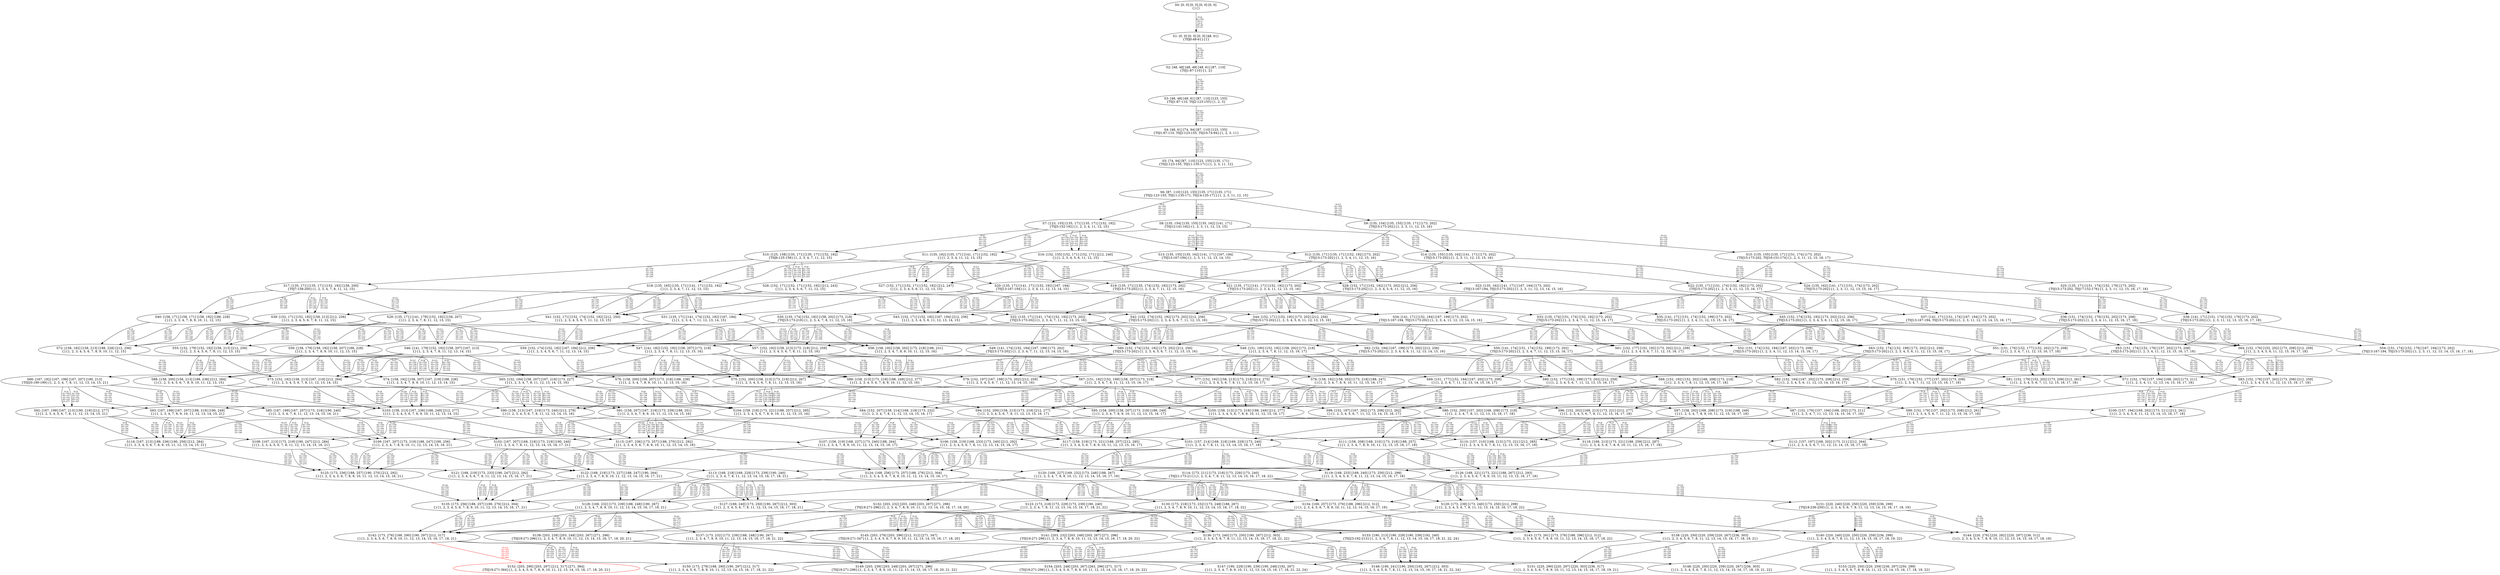 digraph {
	S0[label="S0: [0, 0] [0, 0] [0, 0] [0, 0] \n{}{}"];
	S1[label="S1: [0, 0] [0, 0] [0, 0] [48, 61] \n{T0J0:48-61}{1}"];
	S2[label="S2: [48, 48] [48, 48] [48, 61] [87, 110] \n{T0J1:87-110}{1, 2}"];
	S3[label="S3: [48, 48] [48, 61] [87, 110] [123, 155] \n{T0J1:87-110, T0J2:123-155}{1, 2, 3}"];
	S4[label="S4: [48, 61] [74, 94] [87, 110] [123, 155] \n{T0J1:87-110, T0J2:123-155, T0J10:74-94}{1, 2, 3, 11}"];
	S5[label="S5: [74, 94] [87, 110] [123, 155] [135, 171] \n{T0J2:123-155, T0J11:135-171}{1, 2, 3, 11, 12}"];
	S6[label="S6: [87, 110] [123, 155] [135, 171] [135, 171] \n{T0J2:123-155, T0J11:135-171, T0J14:135-171}{1, 2, 3, 11, 12, 15}"];
	S7[label="S7: [123, 155] [135, 171] [135, 171] [152, 192] \n{T0J3:152-192}{1, 2, 3, 4, 11, 12, 15}"];
	S8[label="S8: [135, 154] [135, 155] [135, 162] [141, 171] \n{T0J12:141-162}{1, 2, 3, 11, 12, 13, 15}"];
	S9[label="S9: [135, 154] [135, 155] [135, 171] [173, 202] \n{T0J15:173-202}{1, 2, 3, 11, 12, 15, 16}"];
	S10[label="S10: [125, 158] [135, 171] [135, 171] [152, 192] \n{T0J6:125-158}{1, 2, 3, 4, 7, 11, 12, 15}"];
	S11[label="S11: [135, 162] [135, 171] [141, 171] [152, 192] \n{}{1, 2, 3, 4, 11, 12, 13, 15}"];
	S12[label="S12: [135, 171] [135, 171] [152, 192] [173, 202] \n{T0J15:173-202}{1, 2, 3, 4, 11, 12, 15, 16}"];
	S13[label="S13: [135, 155] [135, 162] [141, 171] [167, 194] \n{T0J13:167-194}{1, 2, 3, 11, 12, 13, 14, 15}"];
	S14[label="S14: [135, 155] [135, 162] [141, 171] [173, 202] \n{T0J15:173-202}{1, 2, 3, 11, 12, 13, 15, 16}"];
	S15[label="S15: [135, 155] [135, 171] [151, 174] [173, 202] \n{T0J15:173-202, T0J16:151-174}{1, 2, 3, 11, 12, 15, 16, 17}"];
	S16[label="S16: [152, 155] [152, 171] [152, 171] [212, 240] \n{}{1, 2, 3, 4, 5, 6, 11, 12, 15}"];
	S17[label="S17: [135, 171] [135, 171] [152, 192] [158, 200] \n{T0J7:158-200}{1, 2, 3, 4, 7, 8, 11, 12, 15}"];
	S18[label="S18: [135, 165] [135, 171] [141, 171] [152, 192] \n{}{1, 2, 3, 4, 7, 11, 12, 13, 15}"];
	S19[label="S19: [135, 171] [135, 174] [152, 192] [173, 202] \n{T0J15:173-202}{1, 2, 3, 4, 7, 11, 12, 15, 16}"];
	S20[label="S20: [135, 171] [141, 171] [152, 192] [167, 194] \n{T0J13:167-194}{1, 2, 3, 4, 11, 12, 13, 14, 15}"];
	S21[label="S21: [135, 171] [141, 171] [152, 192] [173, 202] \n{T0J15:173-202}{1, 2, 3, 4, 11, 12, 13, 15, 16}"];
	S22[label="S22: [135, 171] [151, 174] [152, 192] [173, 202] \n{T0J15:173-202}{1, 2, 3, 4, 11, 12, 15, 16, 17}"];
	S23[label="S23: [135, 162] [141, 171] [167, 194] [173, 202] \n{T0J13:167-194, T0J15:173-202}{1, 2, 3, 11, 12, 13, 14, 15, 16}"];
	S24[label="S24: [135, 162] [141, 171] [151, 174] [173, 202] \n{T0J15:173-202}{1, 2, 3, 11, 12, 13, 15, 16, 17}"];
	S25[label="S25: [135, 171] [151, 174] [152, 176] [173, 202] \n{T0J15:173-202, T0J17:152-176}{1, 2, 3, 11, 12, 15, 16, 17, 18}"];
	S26[label="S26: [152, 171] [152, 171] [152, 192] [212, 243] \n{}{1, 2, 3, 4, 5, 6, 7, 11, 12, 15}"];
	S27[label="S27: [152, 171] [152, 171] [152, 192] [212, 247] \n{}{1, 2, 3, 4, 5, 6, 11, 12, 13, 15}"];
	S28[label="S28: [152, 171] [152, 192] [173, 202] [212, 256] \n{T0J15:173-202}{1, 2, 3, 4, 5, 6, 11, 12, 15, 16}"];
	S29[label="S29: [135, 171] [141, 179] [152, 192] [158, 207] \n{}{1, 2, 3, 4, 7, 8, 11, 12, 13, 15}"];
	S30[label="S30: [135, 174] [152, 192] [158, 202] [173, 218] \n{T0J15:173-218}{1, 2, 3, 4, 7, 8, 11, 12, 15, 16}"];
	S31[label="S31: [135, 171] [141, 174] [152, 192] [167, 194] \n{}{1, 2, 3, 4, 7, 11, 12, 13, 14, 15}"];
	S32[label="S32: [135, 171] [141, 174] [152, 192] [173, 202] \n{T0J15:173-202}{1, 2, 3, 4, 7, 11, 12, 13, 15, 16}"];
	S33[label="S33: [135, 174] [151, 174] [152, 192] [173, 202] \n{T0J15:173-202}{1, 2, 3, 4, 7, 11, 12, 15, 16, 17}"];
	S34[label="S34: [141, 171] [152, 194] [167, 199] [173, 202] \n{T0J13:167-194, T0J15:173-202}{1, 2, 3, 4, 11, 12, 13, 14, 15, 16}"];
	S35[label="S35: [141, 171] [151, 174] [152, 199] [173, 202] \n{T0J15:173-202}{1, 2, 3, 4, 11, 12, 13, 15, 16, 17}"];
	S36[label="S36: [151, 174] [152, 176] [152, 202] [173, 208] \n{T0J15:173-202}{1, 2, 3, 4, 11, 12, 15, 16, 17, 18}"];
	S37[label="S37: [141, 171] [151, 174] [167, 194] [173, 202] \n{T0J13:167-194, T0J15:173-202}{1, 2, 3, 11, 12, 13, 14, 15, 16, 17}"];
	S38[label="S38: [141, 171] [151, 174] [152, 176] [173, 202] \n{T0J15:173-202}{1, 2, 3, 11, 12, 13, 15, 16, 17, 18}"];
	S39[label="S39: [152, 171] [152, 192] [158, 213] [212, 256] \n{}{1, 2, 3, 4, 5, 6, 7, 8, 11, 12, 15}"];
	S40[label="S40: [158, 171] [158, 171] [158, 192] [188, 228] \n{}{1, 2, 3, 4, 7, 8, 9, 10, 11, 12, 15}"];
	S41[label="S41: [152, 171] [152, 174] [152, 192] [212, 250] \n{}{1, 2, 3, 4, 5, 6, 7, 11, 12, 13, 15}"];
	S42[label="S42: [152, 174] [152, 192] [173, 202] [212, 256] \n{T0J15:173-202}{1, 2, 3, 4, 5, 6, 7, 11, 12, 15, 16}"];
	S43[label="S43: [152, 171] [152, 192] [167, 194] [212, 256] \n{}{1, 2, 3, 4, 5, 6, 11, 12, 13, 14, 15}"];
	S44[label="S44: [152, 171] [152, 192] [173, 202] [212, 256] \n{T0J15:173-202}{1, 2, 3, 4, 5, 6, 11, 12, 13, 15, 16}"];
	S45[label="S45: [152, 174] [152, 192] [173, 202] [212, 256] \n{T0J15:173-202}{1, 2, 3, 4, 5, 6, 11, 12, 15, 16, 17}"];
	S46[label="S46: [141, 179] [152, 192] [158, 207] [167, 213] \n{}{1, 2, 3, 4, 7, 8, 11, 12, 13, 14, 15}"];
	S47[label="S47: [141, 182] [152, 192] [158, 207] [173, 218] \n{}{1, 2, 3, 4, 7, 8, 11, 12, 13, 15, 16}"];
	S48[label="S48: [151, 190] [152, 192] [158, 202] [173, 218] \n{}{1, 2, 3, 4, 7, 8, 11, 12, 15, 16, 17}"];
	S49[label="S49: [141, 174] [152, 194] [167, 199] [173, 202] \n{T0J15:173-202}{1, 2, 3, 4, 7, 11, 12, 13, 14, 15, 16}"];
	S50[label="S50: [141, 174] [151, 174] [152, 199] [173, 202] \n{T0J15:173-202}{1, 2, 3, 4, 7, 11, 12, 13, 15, 16, 17}"];
	S51[label="S51: [151, 176] [152, 177] [152, 202] [173, 208] \n{}{1, 2, 3, 4, 7, 11, 12, 15, 16, 17, 18}"];
	S52[label="S52: [151, 174] [152, 194] [167, 202] [173, 208] \n{T0J15:173-202}{1, 2, 3, 4, 11, 12, 13, 14, 15, 16, 17}"];
	S53[label="S53: [151, 174] [152, 176] [157, 202] [173, 208] \n{T0J15:173-202}{1, 2, 3, 4, 11, 12, 13, 15, 16, 17, 18}"];
	S54[label="S54: [151, 174] [152, 176] [167, 194] [173, 202] \n{T0J13:167-194, T0J15:173-202}{1, 2, 3, 11, 12, 13, 14, 15, 16, 17, 18}"];
	S55[label="S55: [152, 179] [152, 192] [158, 213] [212, 256] \n{}{1, 2, 3, 4, 5, 6, 7, 8, 11, 12, 13, 15}"];
	S56[label="S56: [158, 179] [158, 192] [158, 207] [188, 228] \n{}{1, 2, 3, 4, 7, 8, 9, 10, 11, 12, 13, 15}"];
	S57[label="S57: [152, 192] [158, 213] [173, 218] [212, 259] \n{}{1, 2, 3, 4, 5, 6, 7, 8, 11, 12, 15, 16}"];
	S58[label="S58: [158, 192] [158, 202] [173, 218] [188, 231] \n{}{1, 2, 3, 4, 7, 8, 9, 10, 11, 12, 15, 16}"];
	S59[label="S59: [152, 174] [152, 192] [167, 194] [212, 256] \n{}{1, 2, 3, 4, 5, 6, 7, 11, 12, 13, 14, 15}"];
	S60[label="S60: [152, 174] [152, 192] [173, 202] [212, 256] \n{T0J15:173-202}{1, 2, 3, 4, 5, 6, 7, 11, 12, 13, 15, 16}"];
	S61[label="S61: [152, 177] [152, 192] [173, 202] [212, 259] \n{}{1, 2, 3, 4, 5, 6, 7, 11, 12, 15, 16, 17}"];
	S62[label="S62: [152, 194] [167, 199] [173, 202] [212, 256] \n{T0J15:173-202}{1, 2, 3, 4, 5, 6, 11, 12, 13, 14, 15, 16}"];
	S63[label="S63: [152, 174] [152, 199] [173, 202] [212, 256] \n{T0J15:173-202}{1, 2, 3, 4, 5, 6, 11, 12, 13, 15, 16, 17}"];
	S64[label="S64: [152, 176] [152, 202] [173, 208] [212, 259] \n{}{1, 2, 3, 4, 5, 6, 11, 12, 15, 16, 17, 18}"];
	S65[label="S65: [152, 194] [158, 207] [167, 218] [173, 227] \n{}{1, 2, 3, 4, 7, 8, 11, 12, 13, 14, 15, 16}"];
	S66[label="S66: [167, 192] [167, 199] [167, 207] [190, 213] \n{T0J20:190-199}{1, 2, 3, 4, 7, 8, 11, 12, 13, 14, 15, 21}"];
	S67[label="S67: [151, 192] [152, 199] [158, 207] [173, 218] \n{}{1, 2, 3, 4, 7, 8, 11, 12, 13, 15, 16, 17}"];
	S68[label="S68: [152, 192] [152, 202] [168, 208] [173, 218] \n{}{1, 2, 3, 4, 7, 8, 11, 12, 15, 16, 17, 18}"];
	S69[label="S69: [151, 177] [152, 194] [167, 202] [173, 208] \n{}{1, 2, 3, 4, 7, 11, 12, 13, 14, 15, 16, 17}"];
	S70[label="S70: [151, 176] [152, 177] [157, 202] [173, 208] \n{}{1, 2, 3, 4, 7, 11, 12, 13, 15, 16, 17, 18}"];
	S71[label="S71: [152, 176] [157, 194] [168, 202] [173, 211] \n{}{1, 2, 3, 4, 11, 12, 13, 14, 15, 16, 17, 18}"];
	S72[label="S72: [158, 192] [158, 213] [188, 228] [212, 256] \n{}{1, 2, 3, 4, 5, 6, 7, 8, 9, 10, 11, 12, 15}"];
	S73[label="S73: [152, 192] [158, 213] [167, 219] [212, 264] \n{}{1, 2, 3, 4, 5, 6, 7, 8, 11, 12, 13, 14, 15}"];
	S74[label="S74: [158, 192] [158, 207] [167, 219] [188, 236] \n{}{1, 2, 3, 4, 7, 8, 9, 10, 11, 12, 13, 14, 15}"];
	S75[label="S75: [152, 200] [158, 213] [173, 218] [212, 267] \n{}{1, 2, 3, 4, 5, 6, 7, 8, 11, 12, 13, 15, 16}"];
	S76[label="S76: [158, 200] [158, 207] [173, 218] [188, 239] \n{}{1, 2, 3, 4, 7, 8, 9, 10, 11, 12, 13, 15, 16}"];
	S77[label="S77: [152, 192] [158, 213] [173, 219] [212, 275] \n{}{1, 2, 3, 4, 5, 6, 7, 8, 11, 12, 15, 16, 17}"];
	S78[label="S78: [158, 192] [158, 202] [173, 218] [188, 247] \n{}{1, 2, 3, 4, 7, 8, 9, 10, 11, 12, 15, 16, 17}"];
	S79[label="S79: [152, 197] [167, 199] [173, 202] [212, 259] \n{}{1, 2, 3, 4, 5, 6, 7, 11, 12, 13, 14, 15, 16}"];
	S80[label="S80: [152, 177] [152, 199] [173, 202] [212, 259] \n{}{1, 2, 3, 4, 5, 6, 7, 11, 12, 13, 15, 16, 17}"];
	S81[label="S81: [152, 179] [152, 202] [173, 208] [212, 261] \n{}{1, 2, 3, 4, 5, 6, 7, 11, 12, 15, 16, 17, 18}"];
	S82[label="S82: [152, 194] [167, 202] [173, 208] [212, 259] \n{}{1, 2, 3, 4, 5, 6, 11, 12, 13, 14, 15, 16, 17}"];
	S83[label="S83: [152, 176] [157, 202] [173, 208] [212, 259] \n{}{1, 2, 3, 4, 5, 6, 11, 12, 13, 15, 16, 17, 18}"];
	S84[label="S84: [152, 207] [158, 214] [168, 218] [173, 232] \n{}{1, 2, 3, 4, 7, 8, 11, 12, 13, 14, 15, 16, 17}"];
	S85[label="S85: [167, 199] [167, 207] [173, 218] [190, 240] \n{}{1, 2, 3, 4, 7, 8, 11, 12, 13, 14, 15, 16, 21}"];
	S86[label="S86: [152, 200] [157, 202] [168, 208] [173, 218] \n{}{1, 2, 3, 4, 7, 8, 11, 12, 13, 15, 16, 17, 18}"];
	S87[label="S87: [152, 179] [157, 194] [168, 202] [173, 211] \n{}{1, 2, 3, 4, 7, 11, 12, 13, 14, 15, 16, 17, 18}"];
	S88[label="S88: [158, 200] [158, 213] [188, 236] [212, 264] \n{}{1, 2, 3, 4, 5, 6, 7, 8, 9, 10, 11, 12, 13, 15}"];
	S89[label="S89: [158, 213] [173, 218] [188, 249] [212, 277] \n{}{1, 2, 3, 4, 5, 6, 7, 8, 9, 10, 11, 12, 15, 16}"];
	S90[label="S90: [158, 213] [167, 219] [173, 240] [212, 279] \n{}{1, 2, 3, 4, 5, 6, 7, 8, 11, 12, 13, 14, 15, 16}"];
	S91[label="S91: [158, 207] [167, 219] [173, 239] [188, 251] \n{}{1, 2, 3, 4, 7, 8, 9, 10, 11, 12, 13, 14, 15, 16}"];
	S92[label="S92: [167, 199] [167, 213] [190, 219] [212, 277] \n{}{1, 2, 3, 4, 5, 6, 7, 8, 11, 12, 13, 14, 15, 21}"];
	S93[label="S93: [167, 199] [167, 207] [188, 219] [190, 249] \n{}{1, 2, 3, 4, 7, 8, 9, 10, 11, 12, 13, 14, 15, 21}"];
	S94[label="S94: [152, 200] [158, 213] [173, 219] [212, 277] \n{}{1, 2, 3, 4, 5, 6, 7, 8, 11, 12, 13, 15, 16, 17}"];
	S95[label="S95: [158, 200] [158, 207] [173, 218] [188, 249] \n{}{1, 2, 3, 4, 7, 8, 9, 10, 11, 12, 13, 15, 16, 17}"];
	S96[label="S96: [152, 202] [168, 213] [173, 221] [212, 277] \n{}{1, 2, 3, 4, 5, 6, 7, 8, 11, 12, 15, 16, 17, 18}"];
	S97[label="S97: [158, 202] [168, 208] [173, 218] [188, 249] \n{}{1, 2, 3, 4, 7, 8, 9, 10, 11, 12, 15, 16, 17, 18}"];
	S98[label="S98: [152, 197] [167, 202] [173, 208] [212, 262] \n{}{1, 2, 3, 4, 5, 6, 7, 11, 12, 13, 14, 15, 16, 17}"];
	S99[label="S99: [152, 179] [157, 202] [173, 208] [212, 261] \n{}{1, 2, 3, 4, 5, 6, 7, 11, 12, 13, 15, 16, 17, 18}"];
	S100[label="S100: [157, 194] [168, 202] [173, 211] [212, 261] \n{}{1, 2, 3, 4, 5, 6, 11, 12, 13, 14, 15, 16, 17, 18}"];
	S101[label="S101: [157, 214] [168, 218] [169, 229] [173, 240] \n{}{1, 2, 3, 4, 7, 8, 11, 12, 13, 14, 15, 16, 17, 18}"];
	S102[label="S102: [167, 207] [168, 218] [173, 219] [190, 240] \n{}{1, 2, 3, 4, 7, 8, 11, 12, 13, 14, 15, 16, 17, 21}"];
	S103[label="S103: [158, 213] [167, 236] [188, 249] [212, 277] \n{}{1, 2, 3, 4, 5, 6, 7, 8, 9, 10, 11, 12, 13, 14, 15}"];
	S104[label="S104: [158, 218] [173, 221] [188, 257] [212, 285] \n{}{1, 2, 3, 4, 5, 6, 7, 8, 9, 10, 11, 12, 13, 15, 16}"];
	S105[label="S105: [158, 213] [173, 219] [188, 249] [212, 277] \n{}{1, 2, 3, 4, 5, 6, 7, 8, 9, 10, 11, 12, 15, 16, 17}"];
	S106[label="S106: [158, 219] [168, 233] [173, 240] [212, 292] \n{}{1, 2, 3, 4, 5, 6, 7, 8, 11, 12, 13, 14, 15, 16, 17}"];
	S107[label="S107: [158, 219] [168, 227] [173, 240] [188, 264] \n{}{1, 2, 3, 4, 7, 8, 9, 10, 11, 12, 13, 14, 15, 16, 17}"];
	S108[label="S108: [167, 213] [173, 219] [190, 247] [212, 284] \n{}{1, 2, 3, 4, 5, 6, 7, 8, 11, 12, 13, 14, 15, 16, 21}"];
	S109[label="S109: [167, 207] [173, 219] [188, 247] [190, 256] \n{}{1, 2, 3, 4, 7, 8, 9, 10, 11, 12, 13, 14, 15, 16, 21}"];
	S110[label="S110: [157, 210] [168, 213] [173, 221] [212, 285] \n{}{1, 2, 3, 4, 5, 6, 7, 8, 11, 12, 13, 15, 16, 17, 18}"];
	S111[label="S111: [158, 208] [168, 210] [173, 218] [188, 257] \n{}{1, 2, 3, 4, 7, 8, 9, 10, 11, 12, 13, 15, 16, 17, 18}"];
	S112[label="S112: [157, 197] [168, 202] [173, 211] [212, 264] \n{}{1, 2, 3, 4, 5, 6, 7, 11, 12, 13, 14, 15, 16, 17, 18}"];
	S113[label="S113: [168, 218] [169, 229] [173, 239] [190, 240] \n{}{1, 2, 3, 4, 7, 8, 11, 12, 13, 14, 15, 16, 17, 18, 21}"];
	S114[label="S114: [173, 211] [173, 218] [173, 229] [173, 240] \n{T0J21:173-211}{1, 2, 3, 4, 7, 8, 11, 12, 13, 14, 15, 16, 17, 18, 22}"];
	S115[label="S115: [167, 236] [173, 257] [188, 270] [212, 292] \n{}{1, 2, 3, 4, 5, 6, 7, 8, 9, 10, 11, 12, 13, 14, 15, 16}"];
	S116[label="S116: [167, 213] [188, 236] [190, 256] [212, 284] \n{}{1, 2, 3, 4, 5, 6, 7, 8, 9, 10, 11, 12, 13, 14, 15, 21}"];
	S117[label="S117: [158, 219] [173, 221] [188, 257] [212, 285] \n{}{1, 2, 3, 4, 5, 6, 7, 8, 9, 10, 11, 12, 13, 15, 16, 17}"];
	S118[label="S118: [168, 213] [173, 221] [188, 259] [212, 287] \n{}{1, 2, 3, 4, 5, 6, 7, 8, 9, 10, 11, 12, 15, 16, 17, 18}"];
	S119[label="S119: [168, 233] [169, 240] [173, 250] [212, 299] \n{}{1, 2, 3, 4, 5, 6, 7, 8, 11, 12, 13, 14, 15, 16, 17, 18}"];
	S120[label="S120: [168, 227] [169, 232] [173, 248] [188, 267] \n{}{1, 2, 3, 4, 7, 8, 9, 10, 11, 12, 13, 14, 15, 16, 17, 18}"];
	S121[label="S121: [168, 219] [173, 233] [190, 247] [212, 292] \n{}{1, 2, 3, 4, 5, 6, 7, 8, 11, 12, 13, 14, 15, 16, 17, 21}"];
	S122[label="S122: [168, 219] [173, 227] [188, 247] [190, 264] \n{}{1, 2, 3, 4, 7, 8, 9, 10, 11, 12, 13, 14, 15, 16, 17, 21}"];
	S123[label="S123: [173, 218] [173, 229] [173, 239] [190, 240] \n{}{1, 2, 3, 4, 7, 8, 11, 12, 13, 14, 15, 16, 17, 18, 21, 22}"];
	S124[label="S124: [168, 256] [173, 257] [188, 276] [212, 304] \n{}{1, 2, 3, 4, 5, 6, 7, 8, 9, 10, 11, 12, 13, 14, 15, 16, 17}"];
	S125[label="S125: [173, 236] [188, 257] [190, 270] [212, 292] \n{}{1, 2, 3, 4, 5, 6, 7, 8, 9, 10, 11, 12, 13, 14, 15, 16, 21}"];
	S126[label="S126: [168, 221] [173, 221] [188, 267] [212, 293] \n{}{1, 2, 3, 4, 5, 6, 7, 8, 9, 10, 11, 12, 13, 15, 16, 17, 18}"];
	S127[label="S127: [169, 240] [173, 250] [190, 267] [212, 303] \n{}{1, 2, 3, 4, 5, 6, 7, 8, 11, 12, 13, 14, 15, 16, 17, 18, 21}"];
	S128[label="S128: [169, 232] [173, 239] [188, 248] [190, 267] \n{}{1, 2, 3, 4, 7, 8, 9, 10, 11, 12, 13, 14, 15, 16, 17, 18, 21}"];
	S129[label="S129: [173, 239] [173, 240] [173, 250] [212, 299] \n{}{1, 2, 3, 4, 5, 6, 7, 8, 11, 12, 13, 14, 15, 16, 17, 18, 22}"];
	S130[label="S130: [173, 218] [173, 232] [173, 248] [188, 267] \n{}{1, 2, 3, 4, 7, 8, 9, 10, 11, 12, 13, 14, 15, 16, 17, 18, 22}"];
	S131[label="S131: [220, 240] [220, 250] [220, 259] [236, 299] \n{T0J18:236-259}{1, 2, 3, 4, 5, 6, 7, 8, 11, 12, 13, 14, 15, 16, 17, 18, 19}"];
	S132[label="S132: [203, 232] [203, 248] [203, 267] [271, 296] \n{T0J19:271-296}{1, 2, 3, 4, 7, 8, 9, 10, 11, 12, 13, 14, 15, 16, 17, 18, 20}"];
	S133[label="S133: [190, 213] [190, 229] [190, 239] [192, 240] \n{T0J23:192-213}{1, 2, 3, 4, 7, 8, 11, 12, 13, 14, 15, 16, 17, 18, 21, 22, 24}"];
	S134[label="S134: [169, 257] [173, 276] [188, 296] [212, 312] \n{}{1, 2, 3, 4, 5, 6, 7, 8, 9, 10, 11, 12, 13, 14, 15, 16, 17, 18}"];
	S135[label="S135: [173, 256] [188, 257] [190, 276] [212, 304] \n{}{1, 2, 3, 4, 5, 6, 7, 8, 9, 10, 11, 12, 13, 14, 15, 16, 17, 21}"];
	S136[label="S136: [173, 240] [173, 250] [190, 267] [212, 303] \n{}{1, 2, 3, 4, 5, 6, 7, 8, 11, 12, 13, 14, 15, 16, 17, 18, 21, 22}"];
	S137[label="S137: [173, 232] [173, 239] [188, 248] [190, 267] \n{}{1, 2, 3, 4, 7, 8, 9, 10, 11, 12, 13, 14, 15, 16, 17, 18, 21, 22}"];
	S138[label="S138: [220, 250] [220, 259] [220, 267] [236, 303] \n{}{1, 2, 3, 4, 5, 6, 7, 8, 11, 12, 13, 14, 15, 16, 17, 18, 19, 21}"];
	S139[label="S139: [203, 239] [203, 248] [203, 267] [271, 296] \n{T0J19:271-296}{1, 2, 3, 4, 7, 8, 9, 10, 11, 12, 13, 14, 15, 16, 17, 18, 20, 21}"];
	S140[label="S140: [220, 240] [220, 250] [220, 259] [236, 299] \n{}{1, 2, 3, 4, 5, 6, 7, 8, 11, 12, 13, 14, 15, 16, 17, 18, 19, 22}"];
	S141[label="S141: [203, 232] [203, 248] [203, 267] [271, 296] \n{T0J19:271-296}{1, 2, 3, 4, 7, 8, 9, 10, 11, 12, 13, 14, 15, 16, 17, 18, 20, 22}"];
	S142[label="S142: [173, 276] [188, 290] [190, 297] [212, 317] \n{}{1, 2, 3, 4, 5, 6, 7, 8, 9, 10, 11, 12, 13, 14, 15, 16, 17, 18, 21}"];
	S143[label="S143: [173, 261] [173, 276] [188, 296] [212, 312] \n{}{1, 2, 3, 4, 5, 6, 7, 8, 9, 10, 11, 12, 13, 14, 15, 16, 17, 18, 22}"];
	S144[label="S144: [220, 276] [220, 282] [220, 297] [236, 312] \n{}{1, 2, 3, 4, 5, 6, 7, 8, 9, 10, 11, 12, 13, 14, 15, 16, 17, 18, 19}"];
	S145[label="S145: [203, 276] [203, 296] [212, 312] [271, 347] \n{T0J19:271-347}{1, 2, 3, 4, 5, 6, 7, 8, 9, 10, 11, 12, 13, 14, 15, 16, 17, 18, 20}"];
	S146[label="S146: [190, 241] [190, 250] [192, 267] [212, 303] \n{}{1, 2, 3, 4, 5, 6, 7, 8, 11, 12, 13, 14, 15, 16, 17, 18, 21, 22, 24}"];
	S147[label="S147: [190, 229] [190, 239] [190, 248] [192, 267] \n{}{1, 2, 3, 4, 7, 8, 9, 10, 11, 12, 13, 14, 15, 16, 17, 18, 21, 22, 24}"];
	S148[label="S148: [220, 250] [220, 259] [220, 267] [236, 303] \n{}{1, 2, 3, 4, 5, 6, 7, 8, 11, 12, 13, 14, 15, 16, 17, 18, 19, 21, 22}"];
	S149[label="S149: [203, 239] [203, 248] [203, 267] [271, 296] \n{T0J19:271-296}{1, 2, 3, 4, 7, 8, 9, 10, 11, 12, 13, 14, 15, 16, 17, 18, 20, 21, 22}"];
	S150[label="S150: [173, 279] [188, 290] [190, 297] [212, 317] \n{}{1, 2, 3, 4, 5, 6, 7, 8, 9, 10, 11, 12, 13, 14, 15, 16, 17, 18, 21, 22}"];
	S151[label="S151: [220, 290] [220, 297] [220, 303] [236, 317] \n{}{1, 2, 3, 4, 5, 6, 7, 8, 9, 10, 11, 12, 13, 14, 15, 16, 17, 18, 19, 21}"];
	S152[label="S152: [203, 290] [203, 297] [212, 317] [271, 364] \n{T0J19:271-364}{1, 2, 3, 4, 5, 6, 7, 8, 9, 10, 11, 12, 13, 14, 15, 16, 17, 18, 20, 21}"];
	S153[label="S153: [220, 250] [220, 259] [236, 297] [250, 299] \n{}{1, 2, 3, 4, 5, 6, 7, 8, 9, 10, 11, 12, 13, 14, 15, 16, 17, 18, 19, 22}"];
	S154[label="S154: [203, 248] [203, 267] [263, 296] [271, 317] \n{T0J19:271-296}{1, 2, 3, 4, 5, 6, 7, 8, 9, 10, 11, 12, 13, 14, 15, 16, 17, 18, 20, 22}"];
	S0 -> S1[label="T0 J0\nDL=350\nES=0\nLS=0\nEF=48\nLF=61",fontsize=8];
	S1 -> S2[label="T0 J1\nDL=350\nES=48\nLS=61\nEF=87\nLF=110",fontsize=8];
	S2 -> S3[label="T0 J2\nDL=350\nES=48\nLS=61\nEF=123\nLF=155",fontsize=8];
	S3 -> S4[label="T0 J10\nDL=350\nES=48\nLS=61\nEF=74\nLF=94",fontsize=8];
	S4 -> S5[label="T0 J11\nDL=350\nES=74\nLS=94\nEF=135\nLF=171",fontsize=8];
	S5 -> S6[label="T0 J14\nDL=350\nES=74\nLS=94\nEF=135\nLF=171",fontsize=8];
	S6 -> S7[label="T0 J3\nDL=350\nES=123\nLS=155\nEF=152\nLF=192",fontsize=8];
	S6 -> S8[label="T0 J12\nDL=350\nES=135\nLS=154\nEF=141\nLF=162",fontsize=8];
	S6 -> S9[label="T0 J15\nDL=350\nES=135\nLS=154\nEF=173\nLF=202",fontsize=8];
	S7 -> S16[label="T0 J4\nDL=350\nES=152\nLS=155\nEF=220\nLF=240",fontsize=8];
	S7 -> S16[label="T0 J5\nDL=350\nES=152\nLS=155\nEF=212\nLF=230",fontsize=8];
	S7 -> S10[label="T0 J6\nDL=350\nES=123\nLS=155\nEF=125\nLF=158",fontsize=8];
	S7 -> S11[label="T0 J12\nDL=350\nES=135\nLS=154\nEF=141\nLF=162",fontsize=8];
	S7 -> S12[label="T0 J15\nDL=350\nES=135\nLS=154\nEF=173\nLF=202",fontsize=8];
	S8 -> S11[label="T0 J3\nDL=350\nES=135\nLS=155\nEF=164\nLF=192",fontsize=8];
	S8 -> S13[label="T0 J13\nDL=350\nES=135\nLS=154\nEF=167\nLF=194",fontsize=8];
	S8 -> S14[label="T0 J15\nDL=350\nES=135\nLS=154\nEF=173\nLF=202",fontsize=8];
	S9 -> S12[label="T0 J3\nDL=350\nES=135\nLS=155\nEF=164\nLF=192",fontsize=8];
	S9 -> S14[label="T0 J12\nDL=350\nES=135\nLS=154\nEF=141\nLF=162",fontsize=8];
	S9 -> S15[label="T0 J16\nDL=350\nES=135\nLS=154\nEF=151\nLF=174",fontsize=8];
	S10 -> S26[label="T0 J4\nDL=350\nES=152\nLS=158\nEF=220\nLF=243",fontsize=8];
	S10 -> S26[label="T0 J5\nDL=350\nES=152\nLS=158\nEF=212\nLF=233",fontsize=8];
	S10 -> S17[label="T0 J7\nDL=350\nES=125\nLS=158\nEF=158\nLF=200",fontsize=8];
	S10 -> S18[label="T0 J12\nDL=350\nES=135\nLS=154\nEF=141\nLF=162",fontsize=8];
	S10 -> S19[label="T0 J15\nDL=350\nES=135\nLS=154\nEF=173\nLF=202",fontsize=8];
	S11 -> S27[label="T0 J4\nDL=350\nES=152\nLS=162\nEF=220\nLF=247",fontsize=8];
	S11 -> S27[label="T0 J5\nDL=350\nES=152\nLS=162\nEF=212\nLF=237",fontsize=8];
	S11 -> S18[label="T0 J6\nDL=350\nES=135\nLS=162\nEF=137\nLF=165",fontsize=8];
	S11 -> S20[label="T0 J13\nDL=350\nES=135\nLS=154\nEF=167\nLF=194",fontsize=8];
	S11 -> S21[label="T0 J15\nDL=350\nES=135\nLS=154\nEF=173\nLF=202",fontsize=8];
	S12 -> S28[label="T0 J4\nDL=350\nES=152\nLS=171\nEF=220\nLF=256",fontsize=8];
	S12 -> S28[label="T0 J5\nDL=350\nES=152\nLS=171\nEF=212\nLF=246",fontsize=8];
	S12 -> S19[label="T0 J6\nDL=350\nES=135\nLS=171\nEF=137\nLF=174",fontsize=8];
	S12 -> S21[label="T0 J12\nDL=350\nES=135\nLS=154\nEF=141\nLF=162",fontsize=8];
	S12 -> S22[label="T0 J16\nDL=350\nES=135\nLS=154\nEF=151\nLF=174",fontsize=8];
	S13 -> S20[label="T0 J3\nDL=350\nES=135\nLS=155\nEF=164\nLF=192",fontsize=8];
	S13 -> S23[label="T0 J15\nDL=350\nES=135\nLS=154\nEF=173\nLF=202",fontsize=8];
	S14 -> S21[label="T0 J3\nDL=350\nES=135\nLS=155\nEF=164\nLF=192",fontsize=8];
	S14 -> S23[label="T0 J13\nDL=350\nES=135\nLS=154\nEF=167\nLF=194",fontsize=8];
	S14 -> S24[label="T0 J16\nDL=350\nES=135\nLS=154\nEF=151\nLF=174",fontsize=8];
	S15 -> S22[label="T0 J3\nDL=350\nES=135\nLS=155\nEF=164\nLF=192",fontsize=8];
	S15 -> S24[label="T0 J12\nDL=350\nES=135\nLS=154\nEF=141\nLF=162",fontsize=8];
	S15 -> S25[label="T0 J17\nDL=350\nES=135\nLS=154\nEF=152\nLF=176",fontsize=8];
	S16 -> S26[label="T0 J6\nDL=350\nES=152\nLS=155\nEF=154\nLF=158",fontsize=8];
	S16 -> S27[label="T0 J12\nDL=350\nES=152\nLS=154\nEF=158\nLF=162",fontsize=8];
	S16 -> S28[label="T0 J15\nDL=350\nES=152\nLS=154\nEF=190\nLF=202",fontsize=8];
	S17 -> S39[label="T0 J4\nDL=350\nES=152\nLS=171\nEF=220\nLF=256",fontsize=8];
	S17 -> S39[label="T0 J5\nDL=350\nES=152\nLS=171\nEF=212\nLF=246",fontsize=8];
	S17 -> S40[label="T0 J8\nDL=350\nES=158\nLS=171\nEF=188\nLF=209",fontsize=8];
	S17 -> S40[label="T0 J9\nDL=350\nES=158\nLS=171\nEF=203\nLF=228",fontsize=8];
	S17 -> S29[label="T0 J12\nDL=350\nES=135\nLS=171\nEF=141\nLF=179",fontsize=8];
	S17 -> S30[label="T0 J15\nDL=350\nES=135\nLS=170\nEF=173\nLF=218",fontsize=8];
	S18 -> S41[label="T0 J4\nDL=350\nES=152\nLS=165\nEF=220\nLF=250",fontsize=8];
	S18 -> S41[label="T0 J5\nDL=350\nES=152\nLS=165\nEF=212\nLF=240",fontsize=8];
	S18 -> S29[label="T0 J7\nDL=350\nES=135\nLS=165\nEF=168\nLF=207",fontsize=8];
	S18 -> S31[label="T0 J13\nDL=350\nES=135\nLS=154\nEF=167\nLF=194",fontsize=8];
	S18 -> S32[label="T0 J15\nDL=350\nES=135\nLS=154\nEF=173\nLF=202",fontsize=8];
	S19 -> S42[label="T0 J4\nDL=350\nES=152\nLS=171\nEF=220\nLF=256",fontsize=8];
	S19 -> S42[label="T0 J5\nDL=350\nES=152\nLS=171\nEF=212\nLF=246",fontsize=8];
	S19 -> S30[label="T0 J7\nDL=350\nES=135\nLS=171\nEF=168\nLF=213",fontsize=8];
	S19 -> S32[label="T0 J12\nDL=350\nES=135\nLS=154\nEF=141\nLF=162",fontsize=8];
	S19 -> S33[label="T0 J16\nDL=350\nES=135\nLS=154\nEF=151\nLF=174",fontsize=8];
	S20 -> S43[label="T0 J4\nDL=350\nES=152\nLS=171\nEF=220\nLF=256",fontsize=8];
	S20 -> S43[label="T0 J5\nDL=350\nES=152\nLS=171\nEF=212\nLF=246",fontsize=8];
	S20 -> S31[label="T0 J6\nDL=350\nES=135\nLS=171\nEF=137\nLF=174",fontsize=8];
	S20 -> S34[label="T0 J15\nDL=350\nES=135\nLS=154\nEF=173\nLF=202",fontsize=8];
	S21 -> S44[label="T0 J4\nDL=350\nES=152\nLS=171\nEF=220\nLF=256",fontsize=8];
	S21 -> S44[label="T0 J5\nDL=350\nES=152\nLS=171\nEF=212\nLF=246",fontsize=8];
	S21 -> S32[label="T0 J6\nDL=350\nES=135\nLS=171\nEF=137\nLF=174",fontsize=8];
	S21 -> S34[label="T0 J13\nDL=350\nES=135\nLS=154\nEF=167\nLF=194",fontsize=8];
	S21 -> S35[label="T0 J16\nDL=350\nES=135\nLS=154\nEF=151\nLF=174",fontsize=8];
	S22 -> S45[label="T0 J4\nDL=350\nES=152\nLS=171\nEF=220\nLF=256",fontsize=8];
	S22 -> S45[label="T0 J5\nDL=350\nES=152\nLS=171\nEF=212\nLF=246",fontsize=8];
	S22 -> S33[label="T0 J6\nDL=350\nES=135\nLS=171\nEF=137\nLF=174",fontsize=8];
	S22 -> S35[label="T0 J12\nDL=350\nES=135\nLS=154\nEF=141\nLF=162",fontsize=8];
	S22 -> S36[label="T0 J17\nDL=350\nES=135\nLS=154\nEF=152\nLF=176",fontsize=8];
	S23 -> S34[label="T0 J3\nDL=350\nES=135\nLS=162\nEF=164\nLF=199",fontsize=8];
	S23 -> S37[label="T0 J16\nDL=350\nES=135\nLS=154\nEF=151\nLF=174",fontsize=8];
	S24 -> S35[label="T0 J3\nDL=350\nES=135\nLS=162\nEF=164\nLF=199",fontsize=8];
	S24 -> S37[label="T0 J13\nDL=350\nES=135\nLS=154\nEF=167\nLF=194",fontsize=8];
	S24 -> S38[label="T0 J17\nDL=350\nES=135\nLS=154\nEF=152\nLF=176",fontsize=8];
	S25 -> S36[label="T0 J3\nDL=350\nES=135\nLS=171\nEF=164\nLF=208",fontsize=8];
	S25 -> S38[label="T0 J12\nDL=350\nES=135\nLS=154\nEF=141\nLF=162",fontsize=8];
	S26 -> S39[label="T0 J7\nDL=350\nES=152\nLS=171\nEF=185\nLF=213",fontsize=8];
	S26 -> S41[label="T0 J12\nDL=350\nES=152\nLS=154\nEF=158\nLF=162",fontsize=8];
	S26 -> S42[label="T0 J15\nDL=350\nES=152\nLS=154\nEF=190\nLF=202",fontsize=8];
	S27 -> S41[label="T0 J6\nDL=350\nES=152\nLS=171\nEF=154\nLF=174",fontsize=8];
	S27 -> S43[label="T0 J13\nDL=350\nES=152\nLS=154\nEF=184\nLF=194",fontsize=8];
	S27 -> S44[label="T0 J15\nDL=350\nES=152\nLS=154\nEF=190\nLF=202",fontsize=8];
	S28 -> S42[label="T0 J6\nDL=350\nES=152\nLS=171\nEF=154\nLF=174",fontsize=8];
	S28 -> S44[label="T0 J12\nDL=350\nES=152\nLS=154\nEF=158\nLF=162",fontsize=8];
	S28 -> S45[label="T0 J16\nDL=350\nES=152\nLS=154\nEF=168\nLF=174",fontsize=8];
	S29 -> S55[label="T0 J4\nDL=350\nES=152\nLS=171\nEF=220\nLF=256",fontsize=8];
	S29 -> S55[label="T0 J5\nDL=350\nES=152\nLS=171\nEF=212\nLF=246",fontsize=8];
	S29 -> S56[label="T0 J8\nDL=350\nES=158\nLS=171\nEF=188\nLF=209",fontsize=8];
	S29 -> S56[label="T0 J9\nDL=350\nES=158\nLS=171\nEF=203\nLF=228",fontsize=8];
	S29 -> S46[label="T0 J13\nDL=350\nES=135\nLS=171\nEF=167\nLF=211",fontsize=8];
	S29 -> S47[label="T0 J15\nDL=350\nES=135\nLS=170\nEF=173\nLF=218",fontsize=8];
	S30 -> S57[label="T0 J4\nDL=350\nES=152\nLS=174\nEF=220\nLF=259",fontsize=8];
	S30 -> S57[label="T0 J5\nDL=350\nES=152\nLS=174\nEF=212\nLF=249",fontsize=8];
	S30 -> S58[label="T0 J8\nDL=350\nES=158\nLS=174\nEF=188\nLF=212",fontsize=8];
	S30 -> S58[label="T0 J9\nDL=350\nES=158\nLS=174\nEF=203\nLF=231",fontsize=8];
	S30 -> S47[label="T0 J12\nDL=350\nES=135\nLS=174\nEF=141\nLF=182",fontsize=8];
	S30 -> S48[label="T0 J16\nDL=350\nES=135\nLS=170\nEF=151\nLF=190",fontsize=8];
	S31 -> S59[label="T0 J4\nDL=350\nES=152\nLS=171\nEF=220\nLF=256",fontsize=8];
	S31 -> S59[label="T0 J5\nDL=350\nES=152\nLS=171\nEF=212\nLF=246",fontsize=8];
	S31 -> S46[label="T0 J7\nDL=350\nES=135\nLS=171\nEF=168\nLF=213",fontsize=8];
	S31 -> S49[label="T0 J15\nDL=350\nES=135\nLS=154\nEF=173\nLF=202",fontsize=8];
	S32 -> S60[label="T0 J4\nDL=350\nES=152\nLS=171\nEF=220\nLF=256",fontsize=8];
	S32 -> S60[label="T0 J5\nDL=350\nES=152\nLS=171\nEF=212\nLF=246",fontsize=8];
	S32 -> S47[label="T0 J7\nDL=350\nES=135\nLS=171\nEF=168\nLF=213",fontsize=8];
	S32 -> S49[label="T0 J13\nDL=350\nES=135\nLS=154\nEF=167\nLF=194",fontsize=8];
	S32 -> S50[label="T0 J16\nDL=350\nES=135\nLS=154\nEF=151\nLF=174",fontsize=8];
	S33 -> S61[label="T0 J4\nDL=350\nES=152\nLS=174\nEF=220\nLF=259",fontsize=8];
	S33 -> S61[label="T0 J5\nDL=350\nES=152\nLS=174\nEF=212\nLF=249",fontsize=8];
	S33 -> S48[label="T0 J7\nDL=350\nES=135\nLS=174\nEF=168\nLF=216",fontsize=8];
	S33 -> S50[label="T0 J12\nDL=350\nES=135\nLS=154\nEF=141\nLF=162",fontsize=8];
	S33 -> S51[label="T0 J17\nDL=350\nES=135\nLS=154\nEF=152\nLF=176",fontsize=8];
	S34 -> S62[label="T0 J4\nDL=350\nES=152\nLS=171\nEF=220\nLF=256",fontsize=8];
	S34 -> S62[label="T0 J5\nDL=350\nES=152\nLS=171\nEF=212\nLF=246",fontsize=8];
	S34 -> S49[label="T0 J6\nDL=350\nES=141\nLS=171\nEF=143\nLF=174",fontsize=8];
	S34 -> S52[label="T0 J16\nDL=350\nES=141\nLS=154\nEF=157\nLF=174",fontsize=8];
	S35 -> S63[label="T0 J4\nDL=350\nES=152\nLS=171\nEF=220\nLF=256",fontsize=8];
	S35 -> S63[label="T0 J5\nDL=350\nES=152\nLS=171\nEF=212\nLF=246",fontsize=8];
	S35 -> S50[label="T0 J6\nDL=350\nES=141\nLS=171\nEF=143\nLF=174",fontsize=8];
	S35 -> S52[label="T0 J13\nDL=350\nES=141\nLS=154\nEF=173\nLF=194",fontsize=8];
	S35 -> S53[label="T0 J17\nDL=350\nES=141\nLS=154\nEF=158\nLF=176",fontsize=8];
	S36 -> S64[label="T0 J4\nDL=350\nES=152\nLS=174\nEF=220\nLF=259",fontsize=8];
	S36 -> S64[label="T0 J5\nDL=350\nES=152\nLS=174\nEF=212\nLF=249",fontsize=8];
	S36 -> S51[label="T0 J6\nDL=350\nES=151\nLS=174\nEF=153\nLF=177",fontsize=8];
	S36 -> S53[label="T0 J12\nDL=350\nES=151\nLS=154\nEF=157\nLF=162",fontsize=8];
	S37 -> S52[label="T0 J3\nDL=350\nES=141\nLS=171\nEF=170\nLF=208",fontsize=8];
	S37 -> S54[label="T0 J17\nDL=350\nES=141\nLS=154\nEF=158\nLF=176",fontsize=8];
	S38 -> S53[label="T0 J3\nDL=350\nES=141\nLS=171\nEF=170\nLF=208",fontsize=8];
	S38 -> S54[label="T0 J13\nDL=350\nES=141\nLS=154\nEF=173\nLF=194",fontsize=8];
	S39 -> S72[label="T0 J8\nDL=350\nES=158\nLS=171\nEF=188\nLF=209",fontsize=8];
	S39 -> S72[label="T0 J9\nDL=350\nES=158\nLS=171\nEF=203\nLF=228",fontsize=8];
	S39 -> S55[label="T0 J12\nDL=350\nES=152\nLS=171\nEF=158\nLF=179",fontsize=8];
	S39 -> S57[label="T0 J15\nDL=350\nES=152\nLS=170\nEF=190\nLF=218",fontsize=8];
	S40 -> S72[label="T0 J4\nDL=350\nES=158\nLS=171\nEF=226\nLF=256",fontsize=8];
	S40 -> S72[label="T0 J5\nDL=350\nES=158\nLS=171\nEF=218\nLF=246",fontsize=8];
	S40 -> S56[label="T0 J12\nDL=350\nES=158\nLS=171\nEF=164\nLF=179",fontsize=8];
	S40 -> S58[label="T0 J15\nDL=350\nES=158\nLS=170\nEF=196\nLF=218",fontsize=8];
	S41 -> S55[label="T0 J7\nDL=350\nES=152\nLS=171\nEF=185\nLF=213",fontsize=8];
	S41 -> S59[label="T0 J13\nDL=350\nES=152\nLS=154\nEF=184\nLF=194",fontsize=8];
	S41 -> S60[label="T0 J15\nDL=350\nES=152\nLS=154\nEF=190\nLF=202",fontsize=8];
	S42 -> S57[label="T0 J7\nDL=350\nES=152\nLS=174\nEF=185\nLF=216",fontsize=8];
	S42 -> S60[label="T0 J12\nDL=350\nES=152\nLS=154\nEF=158\nLF=162",fontsize=8];
	S42 -> S61[label="T0 J16\nDL=350\nES=152\nLS=154\nEF=168\nLF=174",fontsize=8];
	S43 -> S59[label="T0 J6\nDL=350\nES=152\nLS=171\nEF=154\nLF=174",fontsize=8];
	S43 -> S62[label="T0 J15\nDL=350\nES=152\nLS=154\nEF=190\nLF=202",fontsize=8];
	S44 -> S60[label="T0 J6\nDL=350\nES=152\nLS=171\nEF=154\nLF=174",fontsize=8];
	S44 -> S62[label="T0 J13\nDL=350\nES=152\nLS=154\nEF=184\nLF=194",fontsize=8];
	S44 -> S63[label="T0 J16\nDL=350\nES=152\nLS=154\nEF=168\nLF=174",fontsize=8];
	S45 -> S61[label="T0 J6\nDL=350\nES=152\nLS=174\nEF=154\nLF=177",fontsize=8];
	S45 -> S63[label="T0 J12\nDL=350\nES=152\nLS=154\nEF=158\nLF=162",fontsize=8];
	S45 -> S64[label="T0 J17\nDL=350\nES=152\nLS=154\nEF=169\nLF=176",fontsize=8];
	S46 -> S73[label="T0 J4\nDL=350\nES=152\nLS=179\nEF=220\nLF=264",fontsize=8];
	S46 -> S73[label="T0 J5\nDL=350\nES=152\nLS=179\nEF=212\nLF=254",fontsize=8];
	S46 -> S74[label="T0 J8\nDL=350\nES=158\nLS=179\nEF=188\nLF=217",fontsize=8];
	S46 -> S74[label="T0 J9\nDL=350\nES=158\nLS=179\nEF=203\nLF=236",fontsize=8];
	S46 -> S65[label="T0 J15\nDL=350\nES=141\nLS=179\nEF=179\nLF=227",fontsize=8];
	S46 -> S66[label="T0 J20\nDL=350\nES=167\nLS=170\nEF=190\nLF=199",fontsize=8];
	S47 -> S75[label="T0 J4\nDL=350\nES=152\nLS=182\nEF=220\nLF=267",fontsize=8];
	S47 -> S75[label="T0 J5\nDL=350\nES=152\nLS=182\nEF=212\nLF=257",fontsize=8];
	S47 -> S76[label="T0 J8\nDL=350\nES=158\nLS=182\nEF=188\nLF=220",fontsize=8];
	S47 -> S76[label="T0 J9\nDL=350\nES=158\nLS=182\nEF=203\nLF=239",fontsize=8];
	S47 -> S65[label="T0 J13\nDL=350\nES=141\nLS=182\nEF=173\nLF=222",fontsize=8];
	S47 -> S67[label="T0 J16\nDL=350\nES=141\nLS=170\nEF=157\nLF=190",fontsize=8];
	S48 -> S77[label="T0 J4\nDL=350\nES=152\nLS=190\nEF=220\nLF=275",fontsize=8];
	S48 -> S77[label="T0 J5\nDL=350\nES=152\nLS=190\nEF=212\nLF=265",fontsize=8];
	S48 -> S78[label="T0 J8\nDL=350\nES=158\nLS=190\nEF=188\nLF=228",fontsize=8];
	S48 -> S78[label="T0 J9\nDL=350\nES=158\nLS=190\nEF=203\nLF=247",fontsize=8];
	S48 -> S67[label="T0 J12\nDL=350\nES=151\nLS=190\nEF=157\nLF=198",fontsize=8];
	S48 -> S68[label="T0 J17\nDL=350\nES=151\nLS=170\nEF=168\nLF=192",fontsize=8];
	S49 -> S79[label="T0 J4\nDL=350\nES=152\nLS=174\nEF=220\nLF=259",fontsize=8];
	S49 -> S79[label="T0 J5\nDL=350\nES=152\nLS=174\nEF=212\nLF=249",fontsize=8];
	S49 -> S65[label="T0 J7\nDL=350\nES=141\nLS=174\nEF=174\nLF=216",fontsize=8];
	S49 -> S69[label="T0 J16\nDL=350\nES=141\nLS=154\nEF=157\nLF=174",fontsize=8];
	S50 -> S80[label="T0 J4\nDL=350\nES=152\nLS=174\nEF=220\nLF=259",fontsize=8];
	S50 -> S80[label="T0 J5\nDL=350\nES=152\nLS=174\nEF=212\nLF=249",fontsize=8];
	S50 -> S67[label="T0 J7\nDL=350\nES=141\nLS=174\nEF=174\nLF=216",fontsize=8];
	S50 -> S69[label="T0 J13\nDL=350\nES=141\nLS=154\nEF=173\nLF=194",fontsize=8];
	S50 -> S70[label="T0 J17\nDL=350\nES=141\nLS=154\nEF=158\nLF=176",fontsize=8];
	S51 -> S81[label="T0 J4\nDL=350\nES=152\nLS=176\nEF=220\nLF=261",fontsize=8];
	S51 -> S81[label="T0 J5\nDL=350\nES=152\nLS=176\nEF=212\nLF=251",fontsize=8];
	S51 -> S68[label="T0 J7\nDL=350\nES=151\nLS=176\nEF=184\nLF=218",fontsize=8];
	S51 -> S70[label="T0 J12\nDL=350\nES=151\nLS=154\nEF=157\nLF=162",fontsize=8];
	S52 -> S82[label="T0 J4\nDL=350\nES=152\nLS=174\nEF=220\nLF=259",fontsize=8];
	S52 -> S82[label="T0 J5\nDL=350\nES=152\nLS=174\nEF=212\nLF=249",fontsize=8];
	S52 -> S69[label="T0 J6\nDL=350\nES=151\nLS=174\nEF=153\nLF=177",fontsize=8];
	S52 -> S71[label="T0 J17\nDL=350\nES=151\nLS=154\nEF=168\nLF=176",fontsize=8];
	S53 -> S83[label="T0 J4\nDL=350\nES=152\nLS=174\nEF=220\nLF=259",fontsize=8];
	S53 -> S83[label="T0 J5\nDL=350\nES=152\nLS=174\nEF=212\nLF=249",fontsize=8];
	S53 -> S70[label="T0 J6\nDL=350\nES=151\nLS=174\nEF=153\nLF=177",fontsize=8];
	S53 -> S71[label="T0 J13\nDL=350\nES=151\nLS=154\nEF=183\nLF=194",fontsize=8];
	S54 -> S71[label="T0 J3\nDL=350\nES=151\nLS=174\nEF=180\nLF=211",fontsize=8];
	S55 -> S88[label="T0 J8\nDL=350\nES=158\nLS=179\nEF=188\nLF=217",fontsize=8];
	S55 -> S88[label="T0 J9\nDL=350\nES=158\nLS=179\nEF=203\nLF=236",fontsize=8];
	S55 -> S73[label="T0 J13\nDL=350\nES=152\nLS=179\nEF=184\nLF=219",fontsize=8];
	S55 -> S75[label="T0 J15\nDL=350\nES=152\nLS=170\nEF=190\nLF=218",fontsize=8];
	S56 -> S88[label="T0 J4\nDL=350\nES=158\nLS=179\nEF=226\nLF=264",fontsize=8];
	S56 -> S88[label="T0 J5\nDL=350\nES=158\nLS=179\nEF=218\nLF=254",fontsize=8];
	S56 -> S74[label="T0 J13\nDL=350\nES=158\nLS=179\nEF=190\nLF=219",fontsize=8];
	S56 -> S76[label="T0 J15\nDL=350\nES=158\nLS=170\nEF=196\nLF=218",fontsize=8];
	S57 -> S89[label="T0 J8\nDL=350\nES=158\nLS=192\nEF=188\nLF=230",fontsize=8];
	S57 -> S89[label="T0 J9\nDL=350\nES=158\nLS=192\nEF=203\nLF=249",fontsize=8];
	S57 -> S75[label="T0 J12\nDL=350\nES=152\nLS=192\nEF=158\nLF=200",fontsize=8];
	S57 -> S77[label="T0 J16\nDL=350\nES=152\nLS=170\nEF=168\nLF=190",fontsize=8];
	S58 -> S89[label="T0 J4\nDL=350\nES=158\nLS=192\nEF=226\nLF=277",fontsize=8];
	S58 -> S89[label="T0 J5\nDL=350\nES=158\nLS=192\nEF=218\nLF=267",fontsize=8];
	S58 -> S76[label="T0 J12\nDL=350\nES=158\nLS=192\nEF=164\nLF=200",fontsize=8];
	S58 -> S78[label="T0 J16\nDL=350\nES=158\nLS=170\nEF=174\nLF=190",fontsize=8];
	S59 -> S73[label="T0 J7\nDL=350\nES=152\nLS=174\nEF=185\nLF=216",fontsize=8];
	S59 -> S79[label="T0 J15\nDL=350\nES=152\nLS=154\nEF=190\nLF=202",fontsize=8];
	S60 -> S75[label="T0 J7\nDL=350\nES=152\nLS=174\nEF=185\nLF=216",fontsize=8];
	S60 -> S79[label="T0 J13\nDL=350\nES=152\nLS=154\nEF=184\nLF=194",fontsize=8];
	S60 -> S80[label="T0 J16\nDL=350\nES=152\nLS=154\nEF=168\nLF=174",fontsize=8];
	S61 -> S77[label="T0 J7\nDL=350\nES=152\nLS=177\nEF=185\nLF=219",fontsize=8];
	S61 -> S80[label="T0 J12\nDL=350\nES=152\nLS=154\nEF=158\nLF=162",fontsize=8];
	S61 -> S81[label="T0 J17\nDL=350\nES=152\nLS=154\nEF=169\nLF=176",fontsize=8];
	S62 -> S79[label="T0 J6\nDL=350\nES=152\nLS=194\nEF=154\nLF=197",fontsize=8];
	S62 -> S82[label="T0 J16\nDL=350\nES=152\nLS=154\nEF=168\nLF=174",fontsize=8];
	S63 -> S80[label="T0 J6\nDL=350\nES=152\nLS=174\nEF=154\nLF=177",fontsize=8];
	S63 -> S82[label="T0 J13\nDL=350\nES=152\nLS=154\nEF=184\nLF=194",fontsize=8];
	S63 -> S83[label="T0 J17\nDL=350\nES=152\nLS=154\nEF=169\nLF=176",fontsize=8];
	S64 -> S81[label="T0 J6\nDL=350\nES=152\nLS=176\nEF=154\nLF=179",fontsize=8];
	S64 -> S83[label="T0 J12\nDL=350\nES=152\nLS=154\nEF=158\nLF=162",fontsize=8];
	S65 -> S90[label="T0 J4\nDL=350\nES=152\nLS=194\nEF=220\nLF=279",fontsize=8];
	S65 -> S90[label="T0 J5\nDL=350\nES=152\nLS=194\nEF=212\nLF=269",fontsize=8];
	S65 -> S91[label="T0 J8\nDL=350\nES=158\nLS=194\nEF=188\nLF=232",fontsize=8];
	S65 -> S91[label="T0 J9\nDL=350\nES=158\nLS=194\nEF=203\nLF=251",fontsize=8];
	S65 -> S84[label="T0 J16\nDL=350\nES=152\nLS=194\nEF=168\nLF=214",fontsize=8];
	S65 -> S85[label="T0 J20\nDL=350\nES=167\nLS=170\nEF=190\nLF=199",fontsize=8];
	S66 -> S92[label="T0 J4\nDL=350\nES=167\nLS=192\nEF=235\nLF=277",fontsize=8];
	S66 -> S92[label="T0 J5\nDL=350\nES=167\nLS=192\nEF=227\nLF=267",fontsize=8];
	S66 -> S93[label="T0 J8\nDL=350\nES=167\nLS=192\nEF=197\nLF=230",fontsize=8];
	S66 -> S93[label="T0 J9\nDL=350\nES=167\nLS=192\nEF=212\nLF=249",fontsize=8];
	S66 -> S85[label="T0 J15\nDL=350\nES=167\nLS=192\nEF=205\nLF=240",fontsize=8];
	S67 -> S94[label="T0 J4\nDL=350\nES=152\nLS=192\nEF=220\nLF=277",fontsize=8];
	S67 -> S94[label="T0 J5\nDL=350\nES=152\nLS=192\nEF=212\nLF=267",fontsize=8];
	S67 -> S95[label="T0 J8\nDL=350\nES=158\nLS=192\nEF=188\nLF=230",fontsize=8];
	S67 -> S95[label="T0 J9\nDL=350\nES=158\nLS=192\nEF=203\nLF=249",fontsize=8];
	S67 -> S84[label="T0 J13\nDL=350\nES=151\nLS=192\nEF=183\nLF=232",fontsize=8];
	S67 -> S86[label="T0 J17\nDL=350\nES=151\nLS=170\nEF=168\nLF=192",fontsize=8];
	S68 -> S96[label="T0 J4\nDL=350\nES=152\nLS=192\nEF=220\nLF=277",fontsize=8];
	S68 -> S96[label="T0 J5\nDL=350\nES=152\nLS=192\nEF=212\nLF=267",fontsize=8];
	S68 -> S97[label="T0 J8\nDL=350\nES=158\nLS=192\nEF=188\nLF=230",fontsize=8];
	S68 -> S97[label="T0 J9\nDL=350\nES=158\nLS=192\nEF=203\nLF=249",fontsize=8];
	S68 -> S86[label="T0 J12\nDL=350\nES=152\nLS=192\nEF=158\nLF=200",fontsize=8];
	S69 -> S98[label="T0 J4\nDL=350\nES=152\nLS=177\nEF=220\nLF=262",fontsize=8];
	S69 -> S98[label="T0 J5\nDL=350\nES=152\nLS=177\nEF=212\nLF=252",fontsize=8];
	S69 -> S84[label="T0 J7\nDL=350\nES=151\nLS=177\nEF=184\nLF=219",fontsize=8];
	S69 -> S87[label="T0 J17\nDL=350\nES=151\nLS=154\nEF=168\nLF=176",fontsize=8];
	S70 -> S99[label="T0 J4\nDL=350\nES=152\nLS=176\nEF=220\nLF=261",fontsize=8];
	S70 -> S99[label="T0 J5\nDL=350\nES=152\nLS=176\nEF=212\nLF=251",fontsize=8];
	S70 -> S86[label="T0 J7\nDL=350\nES=151\nLS=176\nEF=184\nLF=218",fontsize=8];
	S70 -> S87[label="T0 J13\nDL=350\nES=151\nLS=154\nEF=183\nLF=194",fontsize=8];
	S71 -> S100[label="T0 J4\nDL=350\nES=152\nLS=176\nEF=220\nLF=261",fontsize=8];
	S71 -> S100[label="T0 J5\nDL=350\nES=152\nLS=176\nEF=212\nLF=251",fontsize=8];
	S71 -> S87[label="T0 J6\nDL=350\nES=152\nLS=176\nEF=154\nLF=179",fontsize=8];
	S72 -> S88[label="T0 J12\nDL=350\nES=158\nLS=192\nEF=164\nLF=200",fontsize=8];
	S72 -> S89[label="T0 J15\nDL=350\nES=158\nLS=170\nEF=196\nLF=218",fontsize=8];
	S73 -> S103[label="T0 J8\nDL=350\nES=158\nLS=192\nEF=188\nLF=230",fontsize=8];
	S73 -> S103[label="T0 J9\nDL=350\nES=158\nLS=192\nEF=203\nLF=249",fontsize=8];
	S73 -> S90[label="T0 J15\nDL=350\nES=152\nLS=192\nEF=190\nLF=240",fontsize=8];
	S73 -> S92[label="T0 J20\nDL=350\nES=167\nLS=170\nEF=190\nLF=199",fontsize=8];
	S74 -> S103[label="T0 J4\nDL=350\nES=158\nLS=192\nEF=226\nLF=277",fontsize=8];
	S74 -> S103[label="T0 J5\nDL=350\nES=158\nLS=192\nEF=218\nLF=267",fontsize=8];
	S74 -> S91[label="T0 J15\nDL=350\nES=158\nLS=192\nEF=196\nLF=240",fontsize=8];
	S74 -> S93[label="T0 J20\nDL=350\nES=167\nLS=170\nEF=190\nLF=199",fontsize=8];
	S75 -> S104[label="T0 J8\nDL=350\nES=158\nLS=200\nEF=188\nLF=238",fontsize=8];
	S75 -> S104[label="T0 J9\nDL=350\nES=158\nLS=200\nEF=203\nLF=257",fontsize=8];
	S75 -> S90[label="T0 J13\nDL=350\nES=152\nLS=200\nEF=184\nLF=240",fontsize=8];
	S75 -> S94[label="T0 J16\nDL=350\nES=152\nLS=170\nEF=168\nLF=190",fontsize=8];
	S76 -> S104[label="T0 J4\nDL=350\nES=158\nLS=200\nEF=226\nLF=285",fontsize=8];
	S76 -> S104[label="T0 J5\nDL=350\nES=158\nLS=200\nEF=218\nLF=275",fontsize=8];
	S76 -> S91[label="T0 J13\nDL=350\nES=158\nLS=200\nEF=190\nLF=240",fontsize=8];
	S76 -> S95[label="T0 J16\nDL=350\nES=158\nLS=170\nEF=174\nLF=190",fontsize=8];
	S77 -> S105[label="T0 J8\nDL=350\nES=158\nLS=192\nEF=188\nLF=230",fontsize=8];
	S77 -> S105[label="T0 J9\nDL=350\nES=158\nLS=192\nEF=203\nLF=249",fontsize=8];
	S77 -> S94[label="T0 J12\nDL=350\nES=152\nLS=192\nEF=158\nLF=200",fontsize=8];
	S77 -> S96[label="T0 J17\nDL=350\nES=152\nLS=170\nEF=169\nLF=192",fontsize=8];
	S78 -> S105[label="T0 J4\nDL=350\nES=158\nLS=192\nEF=226\nLF=277",fontsize=8];
	S78 -> S105[label="T0 J5\nDL=350\nES=158\nLS=192\nEF=218\nLF=267",fontsize=8];
	S78 -> S95[label="T0 J12\nDL=350\nES=158\nLS=192\nEF=164\nLF=200",fontsize=8];
	S78 -> S97[label="T0 J17\nDL=350\nES=158\nLS=170\nEF=175\nLF=192",fontsize=8];
	S79 -> S90[label="T0 J7\nDL=350\nES=152\nLS=197\nEF=185\nLF=239",fontsize=8];
	S79 -> S98[label="T0 J16\nDL=350\nES=152\nLS=154\nEF=168\nLF=174",fontsize=8];
	S80 -> S94[label="T0 J7\nDL=350\nES=152\nLS=177\nEF=185\nLF=219",fontsize=8];
	S80 -> S98[label="T0 J13\nDL=350\nES=152\nLS=154\nEF=184\nLF=194",fontsize=8];
	S80 -> S99[label="T0 J17\nDL=350\nES=152\nLS=154\nEF=169\nLF=176",fontsize=8];
	S81 -> S96[label="T0 J7\nDL=350\nES=152\nLS=179\nEF=185\nLF=221",fontsize=8];
	S81 -> S99[label="T0 J12\nDL=350\nES=152\nLS=154\nEF=158\nLF=162",fontsize=8];
	S82 -> S98[label="T0 J6\nDL=350\nES=152\nLS=194\nEF=154\nLF=197",fontsize=8];
	S82 -> S100[label="T0 J17\nDL=350\nES=152\nLS=154\nEF=169\nLF=176",fontsize=8];
	S83 -> S99[label="T0 J6\nDL=350\nES=152\nLS=176\nEF=154\nLF=179",fontsize=8];
	S83 -> S100[label="T0 J13\nDL=350\nES=152\nLS=154\nEF=184\nLF=194",fontsize=8];
	S84 -> S106[label="T0 J4\nDL=350\nES=152\nLS=207\nEF=220\nLF=292",fontsize=8];
	S84 -> S106[label="T0 J5\nDL=350\nES=152\nLS=207\nEF=212\nLF=282",fontsize=8];
	S84 -> S107[label="T0 J8\nDL=350\nES=158\nLS=207\nEF=188\nLF=245",fontsize=8];
	S84 -> S107[label="T0 J9\nDL=350\nES=158\nLS=207\nEF=203\nLF=264",fontsize=8];
	S84 -> S101[label="T0 J17\nDL=350\nES=152\nLS=207\nEF=169\nLF=229",fontsize=8];
	S84 -> S102[label="T0 J20\nDL=350\nES=167\nLS=170\nEF=190\nLF=199",fontsize=8];
	S85 -> S108[label="T0 J4\nDL=350\nES=167\nLS=199\nEF=235\nLF=284",fontsize=8];
	S85 -> S108[label="T0 J5\nDL=350\nES=167\nLS=199\nEF=227\nLF=274",fontsize=8];
	S85 -> S109[label="T0 J8\nDL=350\nES=167\nLS=199\nEF=197\nLF=237",fontsize=8];
	S85 -> S109[label="T0 J9\nDL=350\nES=167\nLS=199\nEF=212\nLF=256",fontsize=8];
	S85 -> S102[label="T0 J16\nDL=350\nES=167\nLS=199\nEF=183\nLF=219",fontsize=8];
	S86 -> S110[label="T0 J4\nDL=350\nES=152\nLS=200\nEF=220\nLF=285",fontsize=8];
	S86 -> S110[label="T0 J5\nDL=350\nES=152\nLS=200\nEF=212\nLF=275",fontsize=8];
	S86 -> S111[label="T0 J8\nDL=350\nES=158\nLS=200\nEF=188\nLF=238",fontsize=8];
	S86 -> S111[label="T0 J9\nDL=350\nES=158\nLS=200\nEF=203\nLF=257",fontsize=8];
	S86 -> S101[label="T0 J13\nDL=350\nES=152\nLS=200\nEF=184\nLF=240",fontsize=8];
	S87 -> S112[label="T0 J4\nDL=350\nES=152\nLS=179\nEF=220\nLF=264",fontsize=8];
	S87 -> S112[label="T0 J5\nDL=350\nES=152\nLS=179\nEF=212\nLF=254",fontsize=8];
	S87 -> S101[label="T0 J7\nDL=350\nES=152\nLS=179\nEF=185\nLF=221",fontsize=8];
	S88 -> S103[label="T0 J13\nDL=350\nES=158\nLS=200\nEF=190\nLF=240",fontsize=8];
	S88 -> S104[label="T0 J15\nDL=350\nES=158\nLS=170\nEF=196\nLF=218",fontsize=8];
	S89 -> S104[label="T0 J12\nDL=350\nES=158\nLS=213\nEF=164\nLF=221",fontsize=8];
	S89 -> S105[label="T0 J16\nDL=350\nES=158\nLS=170\nEF=174\nLF=190",fontsize=8];
	S90 -> S115[label="T0 J8\nDL=350\nES=158\nLS=213\nEF=188\nLF=251",fontsize=8];
	S90 -> S115[label="T0 J9\nDL=350\nES=158\nLS=213\nEF=203\nLF=270",fontsize=8];
	S90 -> S106[label="T0 J16\nDL=350\nES=158\nLS=213\nEF=174\nLF=233",fontsize=8];
	S90 -> S108[label="T0 J20\nDL=350\nES=167\nLS=170\nEF=190\nLF=199",fontsize=8];
	S91 -> S115[label="T0 J4\nDL=350\nES=158\nLS=207\nEF=226\nLF=292",fontsize=8];
	S91 -> S115[label="T0 J5\nDL=350\nES=158\nLS=207\nEF=218\nLF=282",fontsize=8];
	S91 -> S107[label="T0 J16\nDL=350\nES=158\nLS=207\nEF=174\nLF=227",fontsize=8];
	S91 -> S109[label="T0 J20\nDL=350\nES=167\nLS=170\nEF=190\nLF=199",fontsize=8];
	S92 -> S116[label="T0 J8\nDL=350\nES=167\nLS=199\nEF=197\nLF=237",fontsize=8];
	S92 -> S116[label="T0 J9\nDL=350\nES=167\nLS=199\nEF=212\nLF=256",fontsize=8];
	S92 -> S108[label="T0 J15\nDL=350\nES=167\nLS=199\nEF=205\nLF=247",fontsize=8];
	S93 -> S116[label="T0 J4\nDL=350\nES=167\nLS=199\nEF=235\nLF=284",fontsize=8];
	S93 -> S116[label="T0 J5\nDL=350\nES=167\nLS=199\nEF=227\nLF=274",fontsize=8];
	S93 -> S109[label="T0 J15\nDL=350\nES=167\nLS=199\nEF=205\nLF=247",fontsize=8];
	S94 -> S117[label="T0 J8\nDL=350\nES=158\nLS=200\nEF=188\nLF=238",fontsize=8];
	S94 -> S117[label="T0 J9\nDL=350\nES=158\nLS=200\nEF=203\nLF=257",fontsize=8];
	S94 -> S106[label="T0 J13\nDL=350\nES=152\nLS=200\nEF=184\nLF=240",fontsize=8];
	S94 -> S110[label="T0 J17\nDL=350\nES=152\nLS=170\nEF=169\nLF=192",fontsize=8];
	S95 -> S117[label="T0 J4\nDL=350\nES=158\nLS=200\nEF=226\nLF=285",fontsize=8];
	S95 -> S117[label="T0 J5\nDL=350\nES=158\nLS=200\nEF=218\nLF=275",fontsize=8];
	S95 -> S107[label="T0 J13\nDL=350\nES=158\nLS=200\nEF=190\nLF=240",fontsize=8];
	S95 -> S111[label="T0 J17\nDL=350\nES=158\nLS=170\nEF=175\nLF=192",fontsize=8];
	S96 -> S118[label="T0 J8\nDL=350\nES=158\nLS=202\nEF=188\nLF=240",fontsize=8];
	S96 -> S118[label="T0 J9\nDL=350\nES=158\nLS=202\nEF=203\nLF=259",fontsize=8];
	S96 -> S110[label="T0 J12\nDL=350\nES=152\nLS=202\nEF=158\nLF=210",fontsize=8];
	S97 -> S118[label="T0 J4\nDL=350\nES=158\nLS=202\nEF=226\nLF=287",fontsize=8];
	S97 -> S118[label="T0 J5\nDL=350\nES=158\nLS=202\nEF=218\nLF=277",fontsize=8];
	S97 -> S111[label="T0 J12\nDL=350\nES=158\nLS=202\nEF=164\nLF=210",fontsize=8];
	S98 -> S106[label="T0 J7\nDL=350\nES=152\nLS=197\nEF=185\nLF=239",fontsize=8];
	S98 -> S112[label="T0 J17\nDL=350\nES=152\nLS=154\nEF=169\nLF=176",fontsize=8];
	S99 -> S110[label="T0 J7\nDL=350\nES=152\nLS=179\nEF=185\nLF=221",fontsize=8];
	S99 -> S112[label="T0 J13\nDL=350\nES=152\nLS=154\nEF=184\nLF=194",fontsize=8];
	S100 -> S112[label="T0 J6\nDL=350\nES=157\nLS=194\nEF=159\nLF=197",fontsize=8];
	S101 -> S119[label="T0 J4\nDL=350\nES=157\nLS=214\nEF=225\nLF=299",fontsize=8];
	S101 -> S119[label="T0 J5\nDL=350\nES=157\nLS=214\nEF=217\nLF=289",fontsize=8];
	S101 -> S120[label="T0 J8\nDL=350\nES=158\nLS=210\nEF=188\nLF=248",fontsize=8];
	S101 -> S120[label="T0 J9\nDL=350\nES=158\nLS=210\nEF=203\nLF=267",fontsize=8];
	S101 -> S113[label="T0 J20\nDL=350\nES=167\nLS=210\nEF=190\nLF=239",fontsize=8];
	S101 -> S114[label="T0 J21\nDL=350\nES=173\nLS=210\nEF=173\nLF=211",fontsize=8];
	S102 -> S121[label="T0 J4\nDL=350\nES=167\nLS=207\nEF=235\nLF=292",fontsize=8];
	S102 -> S121[label="T0 J5\nDL=350\nES=167\nLS=207\nEF=227\nLF=282",fontsize=8];
	S102 -> S122[label="T0 J8\nDL=350\nES=167\nLS=207\nEF=197\nLF=245",fontsize=8];
	S102 -> S122[label="T0 J9\nDL=350\nES=167\nLS=207\nEF=212\nLF=264",fontsize=8];
	S102 -> S113[label="T0 J17\nDL=350\nES=167\nLS=207\nEF=184\nLF=229",fontsize=8];
	S103 -> S115[label="T0 J15\nDL=350\nES=158\nLS=213\nEF=196\nLF=261",fontsize=8];
	S103 -> S116[label="T0 J20\nDL=350\nES=167\nLS=170\nEF=190\nLF=199",fontsize=8];
	S104 -> S115[label="T0 J13\nDL=350\nES=158\nLS=218\nEF=190\nLF=258",fontsize=8];
	S104 -> S117[label="T0 J16\nDL=350\nES=158\nLS=170\nEF=174\nLF=190",fontsize=8];
	S105 -> S117[label="T0 J12\nDL=350\nES=158\nLS=213\nEF=164\nLF=221",fontsize=8];
	S105 -> S118[label="T0 J17\nDL=350\nES=158\nLS=170\nEF=175\nLF=192",fontsize=8];
	S106 -> S124[label="T0 J8\nDL=350\nES=158\nLS=219\nEF=188\nLF=257",fontsize=8];
	S106 -> S124[label="T0 J9\nDL=350\nES=158\nLS=219\nEF=203\nLF=276",fontsize=8];
	S106 -> S119[label="T0 J17\nDL=350\nES=158\nLS=219\nEF=175\nLF=241",fontsize=8];
	S106 -> S121[label="T0 J20\nDL=350\nES=167\nLS=170\nEF=190\nLF=199",fontsize=8];
	S107 -> S124[label="T0 J4\nDL=350\nES=158\nLS=219\nEF=226\nLF=304",fontsize=8];
	S107 -> S124[label="T0 J5\nDL=350\nES=158\nLS=219\nEF=218\nLF=294",fontsize=8];
	S107 -> S120[label="T0 J17\nDL=350\nES=158\nLS=210\nEF=175\nLF=232",fontsize=8];
	S107 -> S122[label="T0 J20\nDL=350\nES=167\nLS=170\nEF=190\nLF=199",fontsize=8];
	S108 -> S125[label="T0 J8\nDL=350\nES=167\nLS=213\nEF=197\nLF=251",fontsize=8];
	S108 -> S125[label="T0 J9\nDL=350\nES=167\nLS=213\nEF=212\nLF=270",fontsize=8];
	S108 -> S121[label="T0 J16\nDL=350\nES=167\nLS=213\nEF=183\nLF=233",fontsize=8];
	S109 -> S125[label="T0 J4\nDL=350\nES=167\nLS=207\nEF=235\nLF=292",fontsize=8];
	S109 -> S125[label="T0 J5\nDL=350\nES=167\nLS=207\nEF=227\nLF=282",fontsize=8];
	S109 -> S122[label="T0 J16\nDL=350\nES=167\nLS=207\nEF=183\nLF=227",fontsize=8];
	S110 -> S126[label="T0 J8\nDL=350\nES=158\nLS=210\nEF=188\nLF=248",fontsize=8];
	S110 -> S126[label="T0 J9\nDL=350\nES=158\nLS=210\nEF=203\nLF=267",fontsize=8];
	S110 -> S119[label="T0 J13\nDL=350\nES=157\nLS=210\nEF=189\nLF=250",fontsize=8];
	S111 -> S126[label="T0 J4\nDL=350\nES=158\nLS=208\nEF=226\nLF=293",fontsize=8];
	S111 -> S126[label="T0 J5\nDL=350\nES=158\nLS=208\nEF=218\nLF=283",fontsize=8];
	S111 -> S120[label="T0 J13\nDL=350\nES=158\nLS=208\nEF=190\nLF=248",fontsize=8];
	S112 -> S119[label="T0 J7\nDL=350\nES=157\nLS=197\nEF=190\nLF=239",fontsize=8];
	S113 -> S127[label="T0 J4\nDL=350\nES=168\nLS=218\nEF=236\nLF=303",fontsize=8];
	S113 -> S127[label="T0 J5\nDL=350\nES=168\nLS=218\nEF=228\nLF=293",fontsize=8];
	S113 -> S128[label="T0 J8\nDL=350\nES=168\nLS=210\nEF=198\nLF=248",fontsize=8];
	S113 -> S128[label="T0 J9\nDL=350\nES=168\nLS=210\nEF=213\nLF=267",fontsize=8];
	S113 -> S123[label="T0 J21\nDL=350\nES=173\nLS=210\nEF=173\nLF=211",fontsize=8];
	S114 -> S129[label="T0 J4\nDL=350\nES=173\nLS=211\nEF=241\nLF=296",fontsize=8];
	S114 -> S129[label="T0 J5\nDL=350\nES=173\nLS=211\nEF=233\nLF=286",fontsize=8];
	S114 -> S130[label="T0 J8\nDL=350\nES=173\nLS=210\nEF=203\nLF=248",fontsize=8];
	S114 -> S130[label="T0 J9\nDL=350\nES=173\nLS=210\nEF=218\nLF=267",fontsize=8];
	S114 -> S123[label="T0 J20\nDL=350\nES=173\nLS=210\nEF=196\nLF=239",fontsize=8];
	S115 -> S124[label="T0 J16\nDL=350\nES=167\nLS=236\nEF=183\nLF=256",fontsize=8];
	S115 -> S125[label="T0 J20\nDL=350\nES=167\nLS=170\nEF=190\nLF=199",fontsize=8];
	S116 -> S125[label="T0 J15\nDL=350\nES=167\nLS=213\nEF=205\nLF=261",fontsize=8];
	S117 -> S124[label="T0 J13\nDL=350\nES=158\nLS=219\nEF=190\nLF=259",fontsize=8];
	S117 -> S126[label="T0 J17\nDL=350\nES=158\nLS=170\nEF=175\nLF=192",fontsize=8];
	S118 -> S126[label="T0 J12\nDL=350\nES=168\nLS=213\nEF=174\nLF=221",fontsize=8];
	S119 -> S134[label="T0 J8\nDL=350\nES=168\nLS=239\nEF=198\nLF=277",fontsize=8];
	S119 -> S134[label="T0 J9\nDL=350\nES=168\nLS=239\nEF=213\nLF=296",fontsize=8];
	S119 -> S131[label="T0 J18\nDL=350\nES=220\nLS=238\nEF=236\nLF=259",fontsize=8];
	S119 -> S127[label="T0 J20\nDL=350\nES=168\nLS=238\nEF=191\nLF=267",fontsize=8];
	S119 -> S129[label="T0 J21\nDL=350\nES=173\nLS=238\nEF=173\nLF=239",fontsize=8];
	S120 -> S134[label="T0 J4\nDL=350\nES=168\nLS=227\nEF=236\nLF=312",fontsize=8];
	S120 -> S134[label="T0 J5\nDL=350\nES=168\nLS=227\nEF=228\nLF=302",fontsize=8];
	S120 -> S132[label="T0 J19\nDL=350\nES=203\nLS=210\nEF=271\nLF=296",fontsize=8];
	S120 -> S128[label="T0 J20\nDL=350\nES=168\nLS=210\nEF=191\nLF=239",fontsize=8];
	S120 -> S130[label="T0 J21\nDL=350\nES=173\nLS=210\nEF=173\nLF=211",fontsize=8];
	S121 -> S135[label="T0 J8\nDL=350\nES=168\nLS=219\nEF=198\nLF=257",fontsize=8];
	S121 -> S135[label="T0 J9\nDL=350\nES=168\nLS=219\nEF=213\nLF=276",fontsize=8];
	S121 -> S127[label="T0 J17\nDL=350\nES=168\nLS=219\nEF=185\nLF=241",fontsize=8];
	S122 -> S135[label="T0 J4\nDL=350\nES=168\nLS=219\nEF=236\nLF=304",fontsize=8];
	S122 -> S135[label="T0 J5\nDL=350\nES=168\nLS=219\nEF=228\nLF=294",fontsize=8];
	S122 -> S128[label="T0 J17\nDL=350\nES=168\nLS=210\nEF=185\nLF=232",fontsize=8];
	S123 -> S136[label="T0 J4\nDL=350\nES=173\nLS=218\nEF=241\nLF=303",fontsize=8];
	S123 -> S136[label="T0 J5\nDL=350\nES=173\nLS=218\nEF=233\nLF=293",fontsize=8];
	S123 -> S137[label="T0 J8\nDL=350\nES=173\nLS=210\nEF=203\nLF=248",fontsize=8];
	S123 -> S137[label="T0 J9\nDL=350\nES=173\nLS=210\nEF=218\nLF=267",fontsize=8];
	S123 -> S133[label="T0 J23\nDL=350\nES=190\nLS=210\nEF=192\nLF=213",fontsize=8];
	S124 -> S134[label="T0 J17\nDL=350\nES=168\nLS=256\nEF=185\nLF=278",fontsize=8];
	S124 -> S135[label="T0 J20\nDL=350\nES=168\nLS=170\nEF=191\nLF=199",fontsize=8];
	S125 -> S135[label="T0 J16\nDL=350\nES=173\nLS=236\nEF=189\nLF=256",fontsize=8];
	S126 -> S134[label="T0 J13\nDL=350\nES=168\nLS=221\nEF=200\nLF=261",fontsize=8];
	S127 -> S142[label="T0 J8\nDL=350\nES=169\nLS=240\nEF=199\nLF=278",fontsize=8];
	S127 -> S142[label="T0 J9\nDL=350\nES=169\nLS=240\nEF=214\nLF=297",fontsize=8];
	S127 -> S138[label="T0 J18\nDL=350\nES=220\nLS=238\nEF=236\nLF=259",fontsize=8];
	S127 -> S136[label="T0 J21\nDL=350\nES=173\nLS=238\nEF=173\nLF=239",fontsize=8];
	S128 -> S142[label="T0 J4\nDL=350\nES=169\nLS=232\nEF=237\nLF=317",fontsize=8];
	S128 -> S142[label="T0 J5\nDL=350\nES=169\nLS=232\nEF=229\nLF=307",fontsize=8];
	S128 -> S139[label="T0 J19\nDL=350\nES=203\nLS=210\nEF=271\nLF=296",fontsize=8];
	S128 -> S137[label="T0 J21\nDL=350\nES=173\nLS=210\nEF=173\nLF=211",fontsize=8];
	S129 -> S143[label="T0 J8\nDL=350\nES=173\nLS=239\nEF=203\nLF=277",fontsize=8];
	S129 -> S143[label="T0 J9\nDL=350\nES=173\nLS=239\nEF=218\nLF=296",fontsize=8];
	S129 -> S140[label="T0 J18\nDL=350\nES=220\nLS=238\nEF=236\nLF=259",fontsize=8];
	S129 -> S136[label="T0 J20\nDL=350\nES=173\nLS=238\nEF=196\nLF=267",fontsize=8];
	S130 -> S143[label="T0 J4\nDL=350\nES=173\nLS=218\nEF=241\nLF=303",fontsize=8];
	S130 -> S143[label="T0 J5\nDL=350\nES=173\nLS=218\nEF=233\nLF=293",fontsize=8];
	S130 -> S141[label="T0 J19\nDL=350\nES=203\nLS=210\nEF=271\nLF=296",fontsize=8];
	S130 -> S137[label="T0 J20\nDL=350\nES=173\nLS=210\nEF=196\nLF=239",fontsize=8];
	S131 -> S144[label="T0 J8\nDL=350\nES=220\nLS=240\nEF=250\nLF=278",fontsize=8];
	S131 -> S144[label="T0 J9\nDL=350\nES=220\nLS=240\nEF=265\nLF=297",fontsize=8];
	S131 -> S138[label="T0 J20\nDL=350\nES=220\nLS=238\nEF=243\nLF=267",fontsize=8];
	S131 -> S140[label="T0 J21\nDL=350\nES=220\nLS=238\nEF=220\nLF=239",fontsize=8];
	S132 -> S145[label="T0 J4\nDL=350\nES=203\nLS=232\nEF=271\nLF=317",fontsize=8];
	S132 -> S145[label="T0 J5\nDL=350\nES=203\nLS=232\nEF=263\nLF=307",fontsize=8];
	S132 -> S139[label="T0 J20\nDL=350\nES=203\nLS=210\nEF=226\nLF=239",fontsize=8];
	S132 -> S141[label="T0 J21\nDL=350\nES=203\nLS=210\nEF=203\nLF=211",fontsize=8];
	S133 -> S146[label="T0 J4\nDL=350\nES=190\nLS=213\nEF=258\nLF=298",fontsize=8];
	S133 -> S146[label="T0 J5\nDL=350\nES=190\nLS=213\nEF=250\nLF=288",fontsize=8];
	S133 -> S147[label="T0 J8\nDL=350\nES=190\nLS=210\nEF=220\nLF=248",fontsize=8];
	S133 -> S147[label="T0 J9\nDL=350\nES=190\nLS=210\nEF=235\nLF=267",fontsize=8];
	S134 -> S144[label="T0 J18\nDL=350\nES=220\nLS=261\nEF=236\nLF=282",fontsize=8];
	S134 -> S145[label="T0 J19\nDL=350\nES=203\nLS=261\nEF=271\nLF=347",fontsize=8];
	S134 -> S142[label="T0 J20\nDL=350\nES=169\nLS=261\nEF=192\nLF=290",fontsize=8];
	S134 -> S143[label="T0 J21\nDL=350\nES=173\nLS=260\nEF=173\nLF=261",fontsize=8];
	S135 -> S142[label="T0 J17\nDL=350\nES=173\nLS=256\nEF=190\nLF=278",fontsize=8];
	S136 -> S150[label="T0 J8\nDL=350\nES=173\nLS=240\nEF=203\nLF=278",fontsize=8];
	S136 -> S150[label="T0 J9\nDL=350\nES=173\nLS=240\nEF=218\nLF=297",fontsize=8];
	S136 -> S148[label="T0 J18\nDL=350\nES=220\nLS=238\nEF=236\nLF=259",fontsize=8];
	S136 -> S146[label="T0 J23\nDL=350\nES=190\nLS=238\nEF=192\nLF=241",fontsize=8];
	S137 -> S150[label="T0 J4\nDL=350\nES=173\nLS=232\nEF=241\nLF=317",fontsize=8];
	S137 -> S150[label="T0 J5\nDL=350\nES=173\nLS=232\nEF=233\nLF=307",fontsize=8];
	S137 -> S149[label="T0 J19\nDL=350\nES=203\nLS=210\nEF=271\nLF=296",fontsize=8];
	S137 -> S147[label="T0 J23\nDL=350\nES=190\nLS=210\nEF=192\nLF=213",fontsize=8];
	S138 -> S151[label="T0 J8\nDL=350\nES=220\nLS=250\nEF=250\nLF=288",fontsize=8];
	S138 -> S151[label="T0 J9\nDL=350\nES=220\nLS=250\nEF=265\nLF=307",fontsize=8];
	S138 -> S148[label="T0 J21\nDL=350\nES=220\nLS=238\nEF=220\nLF=239",fontsize=8];
	S139 -> S152[label="T0 J4\nDL=350\nES=203\nLS=239\nEF=271\nLF=324",fontsize=8];
	S139 -> S152[label="T0 J5\nDL=350\nES=203\nLS=239\nEF=263\nLF=314",fontsize=8];
	S139 -> S149[label="T0 J21\nDL=350\nES=203\nLS=210\nEF=203\nLF=211",fontsize=8];
	S140 -> S153[label="T0 J8\nDL=350\nES=220\nLS=240\nEF=250\nLF=278",fontsize=8];
	S140 -> S153[label="T0 J9\nDL=350\nES=220\nLS=240\nEF=265\nLF=297",fontsize=8];
	S140 -> S148[label="T0 J20\nDL=350\nES=220\nLS=238\nEF=243\nLF=267",fontsize=8];
	S141 -> S154[label="T0 J4\nDL=350\nES=203\nLS=232\nEF=271\nLF=317",fontsize=8];
	S141 -> S154[label="T0 J5\nDL=350\nES=203\nLS=232\nEF=263\nLF=307",fontsize=8];
	S141 -> S149[label="T0 J20\nDL=350\nES=203\nLS=210\nEF=226\nLF=239",fontsize=8];
	S142 -> S151[label="T0 J18\nDL=350\nES=220\nLS=278\nEF=236\nLF=299",fontsize=8];
	S142 -> S152[label="T0 J19\nDL=350\nES=203\nLS=278\nEF=271\nLF=364",color=Red,fontcolor=Red,fontsize=8];
S152[color=Red];
	S142 -> S150[label="T0 J21\nDL=350\nES=173\nLS=278\nEF=173\nLF=279",fontsize=8];
}
